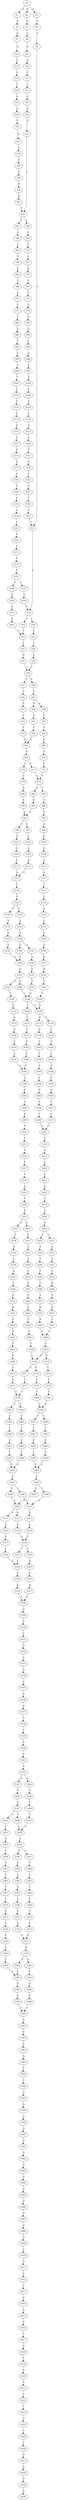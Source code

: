 strict digraph  {
	S0 -> S1 [ label = G ];
	S0 -> S2 [ label = G ];
	S0 -> S3 [ label = A ];
	S1 -> S4 [ label = A ];
	S2 -> S5 [ label = G ];
	S3 -> S6 [ label = T ];
	S4 -> S7 [ label = C ];
	S5 -> S8 [ label = T ];
	S6 -> S9 [ label = T ];
	S7 -> S10 [ label = G ];
	S8 -> S11 [ label = G ];
	S9 -> S12 [ label = C ];
	S10 -> S13 [ label = A ];
	S11 -> S14 [ label = A ];
	S12 -> S15 [ label = C ];
	S13 -> S16 [ label = A ];
	S14 -> S17 [ label = C ];
	S15 -> S18 [ label = T ];
	S15 -> S19 [ label = C ];
	S16 -> S20 [ label = T ];
	S17 -> S21 [ label = C ];
	S18 -> S22 [ label = T ];
	S19 -> S23 [ label = T ];
	S20 -> S24 [ label = A ];
	S21 -> S25 [ label = A ];
	S22 -> S26 [ label = T ];
	S23 -> S27 [ label = T ];
	S24 -> S28 [ label = G ];
	S25 -> S29 [ label = G ];
	S26 -> S30 [ label = G ];
	S27 -> S31 [ label = G ];
	S28 -> S32 [ label = T ];
	S29 -> S33 [ label = G ];
	S30 -> S34 [ label = T ];
	S31 -> S34 [ label = T ];
	S32 -> S35 [ label = G ];
	S33 -> S36 [ label = T ];
	S34 -> S37 [ label = C ];
	S34 -> S38 [ label = T ];
	S35 -> S39 [ label = A ];
	S36 -> S40 [ label = A ];
	S36 -> S41 [ label = C ];
	S37 -> S42 [ label = C ];
	S38 -> S43 [ label = T ];
	S39 -> S44 [ label = G ];
	S40 -> S45 [ label = C ];
	S41 -> S46 [ label = G ];
	S42 -> S47 [ label = G ];
	S43 -> S48 [ label = G ];
	S43 -> S49 [ label = A ];
	S44 -> S50 [ label = A ];
	S45 -> S51 [ label = C ];
	S46 -> S52 [ label = T ];
	S47 -> S53 [ label = A ];
	S48 -> S54 [ label = A ];
	S49 -> S55 [ label = C ];
	S50 -> S56 [ label = G ];
	S51 -> S57 [ label = C ];
	S52 -> S58 [ label = T ];
	S53 -> S59 [ label = C ];
	S54 -> S60 [ label = C ];
	S55 -> S61 [ label = T ];
	S56 -> S62 [ label = G ];
	S57 -> S63 [ label = G ];
	S58 -> S64 [ label = T ];
	S59 -> S65 [ label = G ];
	S60 -> S65 [ label = G ];
	S61 -> S66 [ label = G ];
	S62 -> S36 [ label = T ];
	S63 -> S67 [ label = A ];
	S64 -> S68 [ label = C ];
	S65 -> S69 [ label = G ];
	S66 -> S70 [ label = G ];
	S67 -> S71 [ label = G ];
	S68 -> S72 [ label = C ];
	S69 -> S73 [ label = T ];
	S69 -> S74 [ label = C ];
	S70 -> S75 [ label = T ];
	S71 -> S76 [ label = A ];
	S72 -> S77 [ label = C ];
	S73 -> S78 [ label = G ];
	S74 -> S79 [ label = G ];
	S75 -> S78 [ label = G ];
	S76 -> S80 [ label = G ];
	S77 -> S81 [ label = T ];
	S78 -> S82 [ label = A ];
	S78 -> S83 [ label = T ];
	S79 -> S84 [ label = A ];
	S80 -> S85 [ label = A ];
	S81 -> S86 [ label = T ];
	S82 -> S87 [ label = A ];
	S83 -> S88 [ label = C ];
	S84 -> S89 [ label = A ];
	S85 -> S90 [ label = A ];
	S86 -> S91 [ label = T ];
	S87 -> S92 [ label = A ];
	S88 -> S93 [ label = A ];
	S89 -> S92 [ label = A ];
	S90 -> S94 [ label = G ];
	S91 -> S95 [ label = C ];
	S92 -> S96 [ label = C ];
	S92 -> S97 [ label = A ];
	S93 -> S98 [ label = A ];
	S94 -> S99 [ label = T ];
	S95 -> S100 [ label = C ];
	S96 -> S101 [ label = C ];
	S97 -> S102 [ label = C ];
	S98 -> S103 [ label = C ];
	S99 -> S104 [ label = A ];
	S100 -> S105 [ label = T ];
	S101 -> S106 [ label = A ];
	S102 -> S107 [ label = A ];
	S103 -> S108 [ label = G ];
	S104 -> S109 [ label = C ];
	S105 -> S110 [ label = A ];
	S106 -> S111 [ label = A ];
	S107 -> S112 [ label = A ];
	S108 -> S113 [ label = A ];
	S109 -> S114 [ label = C ];
	S110 -> S115 [ label = T ];
	S111 -> S116 [ label = G ];
	S112 -> S116 [ label = G ];
	S113 -> S117 [ label = A ];
	S114 -> S118 [ label = T ];
	S115 -> S119 [ label = C ];
	S116 -> S120 [ label = T ];
	S117 -> S121 [ label = T ];
	S118 -> S122 [ label = A ];
	S119 -> S123 [ label = G ];
	S120 -> S124 [ label = C ];
	S121 -> S125 [ label = C ];
	S122 -> S126 [ label = A ];
	S123 -> S127 [ label = C ];
	S124 -> S128 [ label = G ];
	S124 -> S129 [ label = A ];
	S125 -> S130 [ label = A ];
	S126 -> S131 [ label = A ];
	S127 -> S132 [ label = A ];
	S128 -> S133 [ label = A ];
	S129 -> S134 [ label = A ];
	S130 -> S135 [ label = C ];
	S131 -> S136 [ label = G ];
	S132 -> S137 [ label = A ];
	S133 -> S138 [ label = A ];
	S134 -> S139 [ label = A ];
	S135 -> S140 [ label = G ];
	S136 -> S141 [ label = C ];
	S137 -> S142 [ label = C ];
	S138 -> S143 [ label = A ];
	S138 -> S144 [ label = G ];
	S139 -> S145 [ label = G ];
	S140 -> S146 [ label = G ];
	S141 -> S147 [ label = A ];
	S142 -> S148 [ label = T ];
	S143 -> S149 [ label = A ];
	S144 -> S150 [ label = A ];
	S145 -> S150 [ label = A ];
	S146 -> S151 [ label = G ];
	S147 -> S152 [ label = T ];
	S148 -> S153 [ label = C ];
	S149 -> S154 [ label = G ];
	S150 -> S155 [ label = G ];
	S151 -> S156 [ label = G ];
	S152 -> S157 [ label = T ];
	S153 -> S158 [ label = C ];
	S154 -> S159 [ label = T ];
	S155 -> S160 [ label = T ];
	S155 -> S161 [ label = C ];
	S156 -> S162 [ label = T ];
	S157 -> S12 [ label = C ];
	S158 -> S163 [ label = A ];
	S159 -> S164 [ label = C ];
	S160 -> S164 [ label = C ];
	S161 -> S165 [ label = C ];
	S162 -> S166 [ label = C ];
	S163 -> S167 [ label = G ];
	S164 -> S168 [ label = T ];
	S164 -> S169 [ label = G ];
	S165 -> S170 [ label = G ];
	S166 -> S169 [ label = G ];
	S167 -> S171 [ label = T ];
	S168 -> S172 [ label = C ];
	S169 -> S173 [ label = A ];
	S169 -> S174 [ label = T ];
	S170 -> S175 [ label = G ];
	S171 -> S176 [ label = T ];
	S172 -> S177 [ label = C ];
	S173 -> S178 [ label = C ];
	S174 -> S179 [ label = C ];
	S175 -> S180 [ label = C ];
	S176 -> S181 [ label = T ];
	S177 -> S182 [ label = T ];
	S178 -> S183 [ label = T ];
	S179 -> S184 [ label = T ];
	S180 -> S185 [ label = T ];
	S181 -> S186 [ label = C ];
	S181 -> S187 [ label = T ];
	S182 -> S188 [ label = C ];
	S183 -> S189 [ label = T ];
	S184 -> S190 [ label = T ];
	S185 -> S191 [ label = C ];
	S186 -> S192 [ label = C ];
	S187 -> S193 [ label = C ];
	S188 -> S194 [ label = A ];
	S189 -> S195 [ label = A ];
	S190 -> S196 [ label = G ];
	S191 -> S194 [ label = A ];
	S192 -> S197 [ label = C ];
	S193 -> S15 [ label = C ];
	S194 -> S198 [ label = C ];
	S195 -> S199 [ label = T ];
	S196 -> S200 [ label = C ];
	S197 -> S201 [ label = C ];
	S198 -> S202 [ label = G ];
	S199 -> S203 [ label = G ];
	S200 -> S204 [ label = G ];
	S201 -> S23 [ label = T ];
	S202 -> S205 [ label = T ];
	S203 -> S206 [ label = C ];
	S204 -> S207 [ label = C ];
	S205 -> S208 [ label = C ];
	S206 -> S209 [ label = C ];
	S207 -> S210 [ label = C ];
	S208 -> S211 [ label = T ];
	S209 -> S212 [ label = C ];
	S210 -> S212 [ label = C ];
	S211 -> S213 [ label = A ];
	S212 -> S214 [ label = G ];
	S213 -> S215 [ label = A ];
	S214 -> S216 [ label = A ];
	S215 -> S217 [ label = T ];
	S216 -> S218 [ label = C ];
	S217 -> S219 [ label = T ];
	S218 -> S220 [ label = C ];
	S219 -> S221 [ label = A ];
	S220 -> S222 [ label = G ];
	S221 -> S223 [ label = C ];
	S222 -> S224 [ label = T ];
	S223 -> S225 [ label = G ];
	S224 -> S226 [ label = A ];
	S225 -> S227 [ label = A ];
	S225 -> S228 [ label = G ];
	S226 -> S229 [ label = G ];
	S227 -> S230 [ label = C ];
	S228 -> S231 [ label = C ];
	S229 -> S232 [ label = T ];
	S229 -> S233 [ label = C ];
	S230 -> S234 [ label = A ];
	S231 -> S235 [ label = T ];
	S232 -> S236 [ label = A ];
	S233 -> S237 [ label = A ];
	S234 -> S238 [ label = T ];
	S235 -> S239 [ label = T ];
	S236 -> S240 [ label = T ];
	S237 -> S241 [ label = T ];
	S238 -> S242 [ label = A ];
	S239 -> S243 [ label = C ];
	S240 -> S244 [ label = C ];
	S241 -> S245 [ label = C ];
	S242 -> S246 [ label = C ];
	S243 -> S247 [ label = C ];
	S244 -> S248 [ label = C ];
	S245 -> S249 [ label = G ];
	S246 -> S250 [ label = G ];
	S247 -> S251 [ label = G ];
	S248 -> S252 [ label = A ];
	S249 -> S253 [ label = A ];
	S250 -> S254 [ label = G ];
	S251 -> S255 [ label = A ];
	S252 -> S256 [ label = G ];
	S253 -> S257 [ label = G ];
	S254 -> S258 [ label = A ];
	S255 -> S259 [ label = A ];
	S256 -> S260 [ label = A ];
	S257 -> S261 [ label = A ];
	S258 -> S262 [ label = A ];
	S259 -> S263 [ label = A ];
	S260 -> S264 [ label = A ];
	S261 -> S264 [ label = A ];
	S262 -> S265 [ label = T ];
	S263 -> S266 [ label = C ];
	S264 -> S267 [ label = C ];
	S265 -> S268 [ label = G ];
	S266 -> S269 [ label = G ];
	S267 -> S269 [ label = G ];
	S267 -> S270 [ label = A ];
	S268 -> S271 [ label = T ];
	S269 -> S272 [ label = C ];
	S269 -> S273 [ label = T ];
	S270 -> S274 [ label = C ];
	S271 -> S275 [ label = A ];
	S272 -> S276 [ label = C ];
	S273 -> S277 [ label = A ];
	S274 -> S278 [ label = C ];
	S275 -> S279 [ label = C ];
	S276 -> S280 [ label = C ];
	S277 -> S279 [ label = C ];
	S278 -> S281 [ label = C ];
	S279 -> S282 [ label = C ];
	S279 -> S283 [ label = A ];
	S280 -> S284 [ label = G ];
	S281 -> S284 [ label = G ];
	S282 -> S285 [ label = T ];
	S283 -> S286 [ label = C ];
	S284 -> S287 [ label = C ];
	S284 -> S288 [ label = T ];
	S285 -> S289 [ label = T ];
	S286 -> S290 [ label = T ];
	S287 -> S291 [ label = T ];
	S288 -> S292 [ label = T ];
	S289 -> S293 [ label = C ];
	S290 -> S294 [ label = C ];
	S291 -> S295 [ label = C ];
	S292 -> S296 [ label = C ];
	S293 -> S297 [ label = T ];
	S294 -> S298 [ label = T ];
	S295 -> S299 [ label = C ];
	S296 -> S300 [ label = C ];
	S297 -> S301 [ label = A ];
	S298 -> S301 [ label = A ];
	S299 -> S302 [ label = A ];
	S300 -> S302 [ label = A ];
	S301 -> S303 [ label = G ];
	S302 -> S304 [ label = G ];
	S303 -> S305 [ label = C ];
	S303 -> S306 [ label = T ];
	S304 -> S307 [ label = C ];
	S304 -> S308 [ label = T ];
	S305 -> S309 [ label = A ];
	S306 -> S310 [ label = A ];
	S307 -> S309 [ label = A ];
	S308 -> S310 [ label = A ];
	S309 -> S311 [ label = A ];
	S309 -> S312 [ label = G ];
	S310 -> S313 [ label = G ];
	S311 -> S314 [ label = G ];
	S312 -> S315 [ label = G ];
	S313 -> S316 [ label = G ];
	S314 -> S317 [ label = T ];
	S315 -> S318 [ label = T ];
	S316 -> S318 [ label = T ];
	S317 -> S319 [ label = T ];
	S318 -> S320 [ label = C ];
	S318 -> S321 [ label = T ];
	S319 -> S322 [ label = C ];
	S320 -> S323 [ label = C ];
	S321 -> S322 [ label = C ];
	S322 -> S324 [ label = G ];
	S323 -> S325 [ label = G ];
	S324 -> S326 [ label = A ];
	S325 -> S327 [ label = A ];
	S326 -> S328 [ label = G ];
	S327 -> S328 [ label = G ];
	S328 -> S329 [ label = A ];
	S329 -> S330 [ label = C ];
	S330 -> S331 [ label = C ];
	S331 -> S332 [ label = A ];
	S332 -> S333 [ label = A ];
	S333 -> S334 [ label = G ];
	S334 -> S335 [ label = A ];
	S335 -> S336 [ label = C ];
	S336 -> S337 [ label = G ];
	S337 -> S338 [ label = T ];
	S338 -> S339 [ label = C ];
	S339 -> S340 [ label = G ];
	S340 -> S341 [ label = A ];
	S341 -> S342 [ label = A ];
	S342 -> S343 [ label = G ];
	S342 -> S344 [ label = A ];
	S343 -> S345 [ label = A ];
	S344 -> S346 [ label = A ];
	S345 -> S347 [ label = G ];
	S346 -> S348 [ label = G ];
	S347 -> S349 [ label = T ];
	S347 -> S350 [ label = C ];
	S348 -> S351 [ label = T ];
	S349 -> S352 [ label = C ];
	S350 -> S353 [ label = C ];
	S351 -> S352 [ label = C ];
	S352 -> S354 [ label = A ];
	S353 -> S355 [ label = A ];
	S354 -> S356 [ label = A ];
	S354 -> S357 [ label = T ];
	S355 -> S358 [ label = C ];
	S356 -> S359 [ label = T ];
	S357 -> S360 [ label = T ];
	S358 -> S361 [ label = T ];
	S359 -> S362 [ label = A ];
	S360 -> S363 [ label = A ];
	S361 -> S364 [ label = A ];
	S362 -> S365 [ label = A ];
	S363 -> S366 [ label = C ];
	S364 -> S367 [ label = T ];
	S365 -> S368 [ label = T ];
	S366 -> S369 [ label = T ];
	S367 -> S370 [ label = T ];
	S368 -> S371 [ label = C ];
	S369 -> S372 [ label = C ];
	S370 -> S373 [ label = C ];
	S371 -> S374 [ label = A ];
	S372 -> S375 [ label = A ];
	S373 -> S376 [ label = G ];
	S374 -> S377 [ label = C ];
	S375 -> S377 [ label = C ];
	S376 -> S378 [ label = C ];
	S377 -> S379 [ label = A ];
	S378 -> S380 [ label = A ];
	S379 -> S381 [ label = A ];
	S379 -> S382 [ label = C ];
	S380 -> S383 [ label = C ];
	S381 -> S384 [ label = T ];
	S382 -> S385 [ label = T ];
	S383 -> S385 [ label = T ];
	S384 -> S386 [ label = G ];
	S385 -> S387 [ label = G ];
	S386 -> S388 [ label = G ];
	S387 -> S389 [ label = G ];
	S388 -> S390 [ label = T ];
	S389 -> S390 [ label = T ];
	S390 -> S391 [ label = A ];
	S391 -> S392 [ label = C ];
	S392 -> S393 [ label = C ];
	S393 -> S394 [ label = A ];
	S394 -> S395 [ label = T ];
	S395 -> S396 [ label = C ];
	S396 -> S397 [ label = A ];
	S397 -> S398 [ label = A ];
	S398 -> S399 [ label = C ];
	S399 -> S400 [ label = G ];
	S400 -> S401 [ label = G ];
	S401 -> S402 [ label = G ];
	S402 -> S403 [ label = G ];
	S403 -> S404 [ label = A ];
	S404 -> S405 [ label = A ];
	S405 -> S406 [ label = A ];
	S406 -> S407 [ label = A ];
	S407 -> S408 [ label = A ];
	S408 -> S409 [ label = G ];
	S409 -> S410 [ label = C ];
	S410 -> S411 [ label = G ];
	S411 -> S412 [ label = A ];
	S412 -> S413 [ label = C ];
	S413 -> S414 [ label = G ];
	S414 -> S415 [ label = A ];
	S415 -> S416 [ label = G ];
	S416 -> S417 [ label = T ];
	S417 -> S418 [ label = G ];
	S418 -> S419 [ label = T ];
	S419 -> S420 [ label = G ];
	S420 -> S421 [ label = G ];
	S421 -> S422 [ label = T ];
	S422 -> S423 [ label = T ];
	S423 -> S424 [ label = G ];
	S424 -> S425 [ label = T ];
	S425 -> S426 [ label = T ];
	S426 -> S427 [ label = C ];
	S427 -> S428 [ label = G ];
	S428 -> S429 [ label = T ];
	S429 -> S430 [ label = A ];
}
